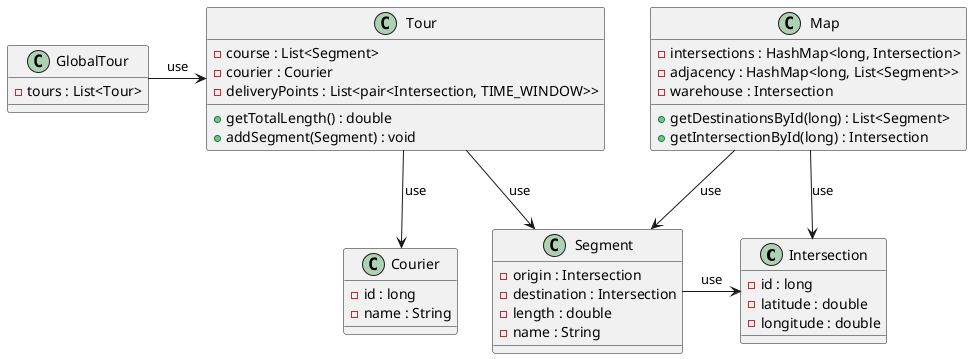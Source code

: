 @startuml

class Intersection {
    - id : long
    - latitude : double
    - longitude : double
}

class Segment {
    - origin : Intersection
    - destination : Intersection
    - length : double
    - name : String
}

class Map {
    - intersections : HashMap<long, Intersection>
    - adjacency : HashMap<long, List<Segment>>
    - warehouse : Intersection
    + getDestinationsById(long) : List<Segment>
    + getIntersectionById(long) : Intersection
}

class Tour {
    - course : List<Segment>
    - courier : Courier
    - deliveryPoints : List<pair<Intersection, TIME_WINDOW>>
    + getTotalLength() : double
    + addSegment(Segment) : void
}

class GlobalTour {
    - tours : List<Tour>
}

class Courier {
    - id : long
    - name : String
}

Segment -> Intersection : use
Map --> Intersection : use
Map --> Segment : use
Tour --> Segment : use
Tour --> Courier : use
GlobalTour -> Tour : use





@enduml